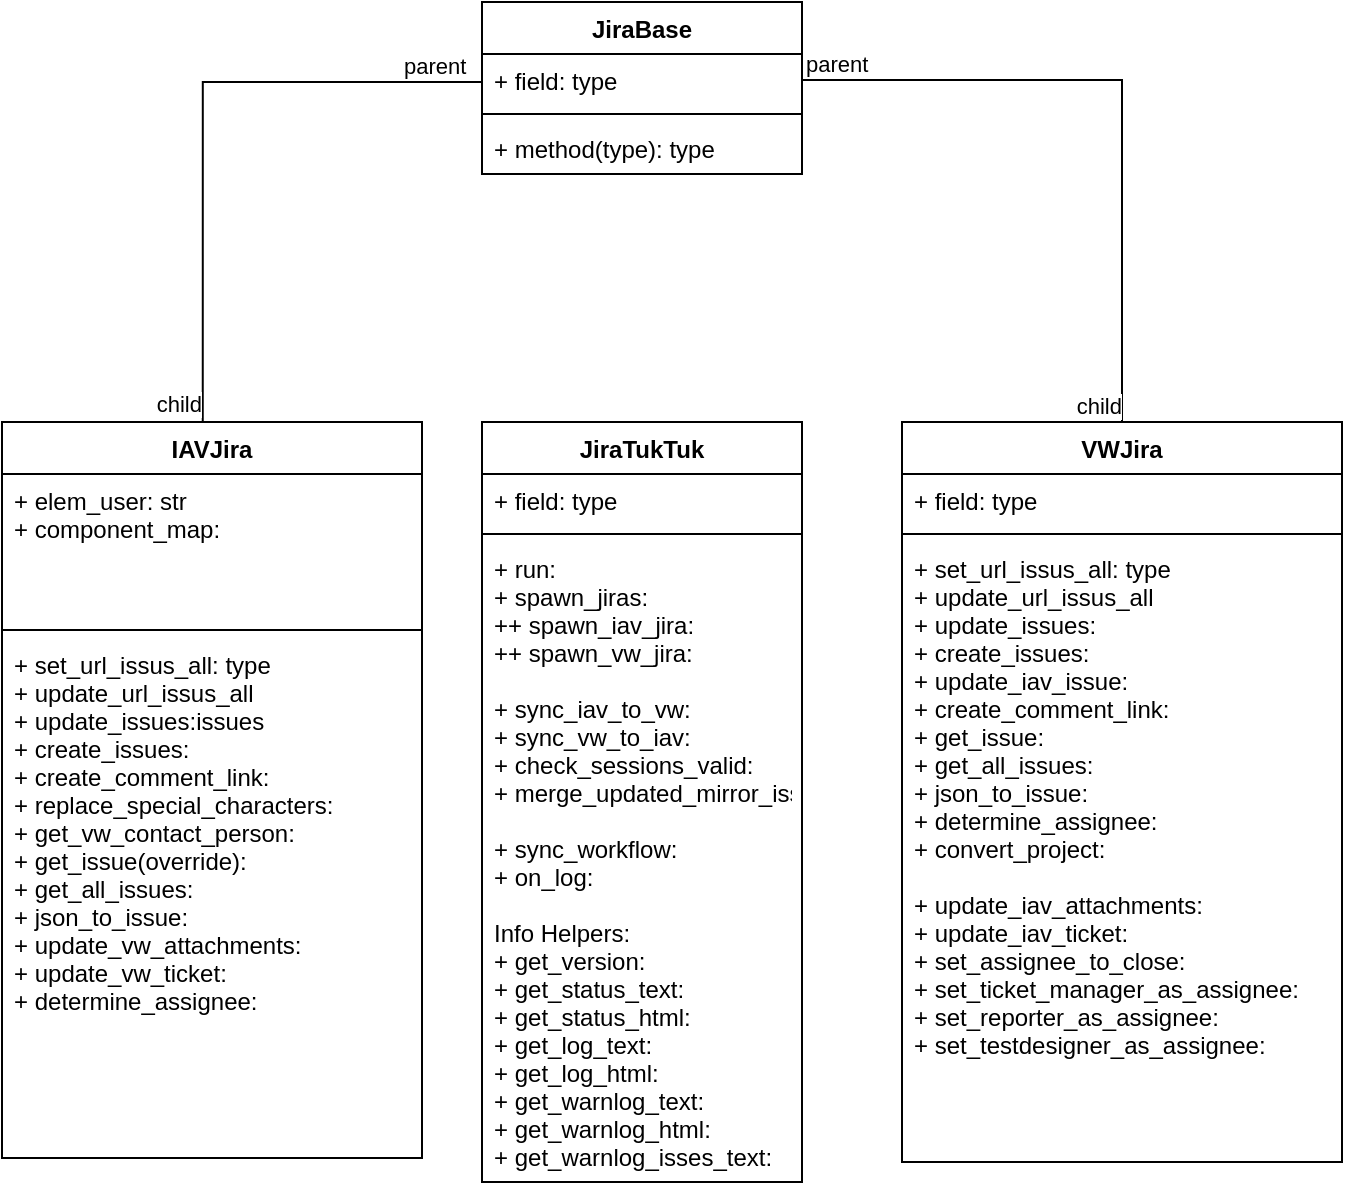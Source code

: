 <mxfile version="20.3.0" type="github">
  <diagram id="PM3H5B-v9-ui1oOpPCnI" name="Seite-1">
    <mxGraphModel dx="840" dy="658" grid="1" gridSize="10" guides="1" tooltips="1" connect="1" arrows="1" fold="1" page="1" pageScale="1" pageWidth="827" pageHeight="1169" math="0" shadow="0">
      <root>
        <mxCell id="0" />
        <mxCell id="1" parent="0" />
        <mxCell id="UGrRr01mG37VJURYtl3c-5" value="IAVJira" style="swimlane;fontStyle=1;align=center;verticalAlign=top;childLayout=stackLayout;horizontal=1;startSize=26;horizontalStack=0;resizeParent=1;resizeParentMax=0;resizeLast=0;collapsible=1;marginBottom=0;" vertex="1" parent="1">
          <mxGeometry x="50" y="410" width="210" height="368" as="geometry">
            <mxRectangle x="170" y="470" width="80" height="30" as="alternateBounds" />
          </mxGeometry>
        </mxCell>
        <mxCell id="UGrRr01mG37VJURYtl3c-6" value="+ elem_user: str&#xa;+ component_map:&#xa;" style="text;strokeColor=none;fillColor=none;align=left;verticalAlign=top;spacingLeft=4;spacingRight=4;overflow=hidden;rotatable=0;points=[[0,0.5],[1,0.5]];portConstraint=eastwest;" vertex="1" parent="UGrRr01mG37VJURYtl3c-5">
          <mxGeometry y="26" width="210" height="74" as="geometry" />
        </mxCell>
        <mxCell id="UGrRr01mG37VJURYtl3c-7" value="" style="line;strokeWidth=1;fillColor=none;align=left;verticalAlign=middle;spacingTop=-1;spacingLeft=3;spacingRight=3;rotatable=0;labelPosition=right;points=[];portConstraint=eastwest;strokeColor=inherit;" vertex="1" parent="UGrRr01mG37VJURYtl3c-5">
          <mxGeometry y="100" width="210" height="8" as="geometry" />
        </mxCell>
        <mxCell id="UGrRr01mG37VJURYtl3c-8" value="+ set_url_issus_all: type&#xa;+ update_url_issus_all&#xa;+ update_issues:issues&#xa;+ create_issues:&#xa;+ create_comment_link:&#xa;+ replace_special_characters:&#xa;+ get_vw_contact_person: &#xa;+ get_issue(override):&#xa;+ get_all_issues:&#xa;+ json_to_issue:&#xa;+ update_vw_attachments:&#xa;+ update_vw_ticket:&#xa;+ determine_assignee:&#xa;&#xa;&#xa;&#xa;&#xa;&#xa;" style="text;strokeColor=none;fillColor=none;align=left;verticalAlign=top;spacingLeft=4;spacingRight=4;overflow=hidden;rotatable=0;points=[[0,0.5],[1,0.5]];portConstraint=eastwest;" vertex="1" parent="UGrRr01mG37VJURYtl3c-5">
          <mxGeometry y="108" width="210" height="260" as="geometry" />
        </mxCell>
        <mxCell id="UGrRr01mG37VJURYtl3c-9" value="JiraBase" style="swimlane;fontStyle=1;align=center;verticalAlign=top;childLayout=stackLayout;horizontal=1;startSize=26;horizontalStack=0;resizeParent=1;resizeParentMax=0;resizeLast=0;collapsible=1;marginBottom=0;" vertex="1" parent="1">
          <mxGeometry x="290" y="200" width="160" height="86" as="geometry" />
        </mxCell>
        <mxCell id="UGrRr01mG37VJURYtl3c-10" value="+ field: type" style="text;strokeColor=none;fillColor=none;align=left;verticalAlign=top;spacingLeft=4;spacingRight=4;overflow=hidden;rotatable=0;points=[[0,0.5],[1,0.5]];portConstraint=eastwest;" vertex="1" parent="UGrRr01mG37VJURYtl3c-9">
          <mxGeometry y="26" width="160" height="26" as="geometry" />
        </mxCell>
        <mxCell id="UGrRr01mG37VJURYtl3c-11" value="" style="line;strokeWidth=1;fillColor=none;align=left;verticalAlign=middle;spacingTop=-1;spacingLeft=3;spacingRight=3;rotatable=0;labelPosition=right;points=[];portConstraint=eastwest;strokeColor=inherit;" vertex="1" parent="UGrRr01mG37VJURYtl3c-9">
          <mxGeometry y="52" width="160" height="8" as="geometry" />
        </mxCell>
        <mxCell id="UGrRr01mG37VJURYtl3c-12" value="+ method(type): type" style="text;strokeColor=none;fillColor=none;align=left;verticalAlign=top;spacingLeft=4;spacingRight=4;overflow=hidden;rotatable=0;points=[[0,0.5],[1,0.5]];portConstraint=eastwest;" vertex="1" parent="UGrRr01mG37VJURYtl3c-9">
          <mxGeometry y="60" width="160" height="26" as="geometry" />
        </mxCell>
        <mxCell id="UGrRr01mG37VJURYtl3c-13" value="JiraTukTuk" style="swimlane;fontStyle=1;align=center;verticalAlign=top;childLayout=stackLayout;horizontal=1;startSize=26;horizontalStack=0;resizeParent=1;resizeParentMax=0;resizeLast=0;collapsible=1;marginBottom=0;" vertex="1" parent="1">
          <mxGeometry x="290" y="410" width="160" height="380" as="geometry" />
        </mxCell>
        <mxCell id="UGrRr01mG37VJURYtl3c-14" value="+ field: type" style="text;strokeColor=none;fillColor=none;align=left;verticalAlign=top;spacingLeft=4;spacingRight=4;overflow=hidden;rotatable=0;points=[[0,0.5],[1,0.5]];portConstraint=eastwest;" vertex="1" parent="UGrRr01mG37VJURYtl3c-13">
          <mxGeometry y="26" width="160" height="26" as="geometry" />
        </mxCell>
        <mxCell id="UGrRr01mG37VJURYtl3c-15" value="" style="line;strokeWidth=1;fillColor=none;align=left;verticalAlign=middle;spacingTop=-1;spacingLeft=3;spacingRight=3;rotatable=0;labelPosition=right;points=[];portConstraint=eastwest;strokeColor=inherit;" vertex="1" parent="UGrRr01mG37VJURYtl3c-13">
          <mxGeometry y="52" width="160" height="8" as="geometry" />
        </mxCell>
        <mxCell id="UGrRr01mG37VJURYtl3c-16" value="+ run:&#xa;+ spawn_jiras:&#xa;++ spawn_iav_jira:&#xa;++ spawn_vw_jira:&#xa;&#xa;+ sync_iav_to_vw:&#xa;+ sync_vw_to_iav:&#xa;+ check_sessions_valid:&#xa;+ merge_updated_mirror_issues:&#xa;&#xa;+ sync_workflow:&#xa;+ on_log:&#xa;&#xa;Info Helpers:&#xa;+ get_version:&#xa;+ get_status_text:&#xa;+ get_status_html:&#xa;+ get_log_text:&#xa;+ get_log_html:&#xa;+ get_warnlog_text:&#xa;+ get_warnlog_html:&#xa;+ get_warnlog_isses_text:&#xa;&#xa;&#xa;Thread helper:&#xa;+ stop:&#xa;&#xa;Empty :&#xa;+ on_request_credentials:&#xa;+ on_auth_success:&#xa;+ on_auth_fail:&#xa;&#xa;&#xa;&#xa;" style="text;strokeColor=none;fillColor=none;align=left;verticalAlign=top;spacingLeft=4;spacingRight=4;overflow=hidden;rotatable=0;points=[[0,0.5],[1,0.5]];portConstraint=eastwest;" vertex="1" parent="UGrRr01mG37VJURYtl3c-13">
          <mxGeometry y="60" width="160" height="320" as="geometry" />
        </mxCell>
        <mxCell id="UGrRr01mG37VJURYtl3c-17" value="VWJira" style="swimlane;fontStyle=1;align=center;verticalAlign=top;childLayout=stackLayout;horizontal=1;startSize=26;horizontalStack=0;resizeParent=1;resizeParentMax=0;resizeLast=0;collapsible=1;marginBottom=0;" vertex="1" parent="1">
          <mxGeometry x="500" y="410" width="220" height="370" as="geometry" />
        </mxCell>
        <mxCell id="UGrRr01mG37VJURYtl3c-18" value="+ field: type" style="text;strokeColor=none;fillColor=none;align=left;verticalAlign=top;spacingLeft=4;spacingRight=4;overflow=hidden;rotatable=0;points=[[0,0.5],[1,0.5]];portConstraint=eastwest;" vertex="1" parent="UGrRr01mG37VJURYtl3c-17">
          <mxGeometry y="26" width="220" height="26" as="geometry" />
        </mxCell>
        <mxCell id="UGrRr01mG37VJURYtl3c-19" value="" style="line;strokeWidth=1;fillColor=none;align=left;verticalAlign=middle;spacingTop=-1;spacingLeft=3;spacingRight=3;rotatable=0;labelPosition=right;points=[];portConstraint=eastwest;strokeColor=inherit;" vertex="1" parent="UGrRr01mG37VJURYtl3c-17">
          <mxGeometry y="52" width="220" height="8" as="geometry" />
        </mxCell>
        <mxCell id="UGrRr01mG37VJURYtl3c-20" value="+ set_url_issus_all: type&#xa;+ update_url_issus_all&#xa;+ update_issues:&#xa;+ create_issues:&#xa;+ update_iav_issue:&#xa;+ create_comment_link:&#xa;+ get_issue:&#xa;+ get_all_issues:&#xa;+ json_to_issue:&#xa;+ determine_assignee:&#xa;+ convert_project:&#xa;&#xa;+ update_iav_attachments:&#xa;+ update_iav_ticket:&#xa;+ set_assignee_to_close:&#xa;+ set_ticket_manager_as_assignee:&#xa;+ set_reporter_as_assignee:&#xa;+ set_testdesigner_as_assignee:&#xa;&#xa;" style="text;strokeColor=none;fillColor=none;align=left;verticalAlign=top;spacingLeft=4;spacingRight=4;overflow=hidden;rotatable=0;points=[[0,0.5],[1,0.5]];portConstraint=eastwest;fontStyle=0" vertex="1" parent="UGrRr01mG37VJURYtl3c-17">
          <mxGeometry y="60" width="220" height="310" as="geometry" />
        </mxCell>
        <mxCell id="UGrRr01mG37VJURYtl3c-22" value="" style="endArrow=none;html=1;edgeStyle=orthogonalEdgeStyle;rounded=0;entryX=0.478;entryY=0;entryDx=0;entryDy=0;entryPerimeter=0;" edge="1" parent="1" target="UGrRr01mG37VJURYtl3c-5">
          <mxGeometry relative="1" as="geometry">
            <mxPoint x="290" y="240" as="sourcePoint" />
            <mxPoint x="350" y="360" as="targetPoint" />
            <Array as="points">
              <mxPoint x="150" y="240" />
            </Array>
          </mxGeometry>
        </mxCell>
        <mxCell id="UGrRr01mG37VJURYtl3c-23" value="parent" style="edgeLabel;resizable=0;html=1;align=left;verticalAlign=bottom;" connectable="0" vertex="1" parent="UGrRr01mG37VJURYtl3c-22">
          <mxGeometry x="-1" relative="1" as="geometry">
            <mxPoint x="-41" as="offset" />
          </mxGeometry>
        </mxCell>
        <mxCell id="UGrRr01mG37VJURYtl3c-24" value="child" style="edgeLabel;resizable=0;html=1;align=right;verticalAlign=bottom;" connectable="0" vertex="1" parent="UGrRr01mG37VJURYtl3c-22">
          <mxGeometry x="1" relative="1" as="geometry" />
        </mxCell>
        <mxCell id="UGrRr01mG37VJURYtl3c-25" value="" style="endArrow=none;html=1;edgeStyle=orthogonalEdgeStyle;rounded=0;exitX=1;exitY=0.5;exitDx=0;exitDy=0;entryX=0.5;entryY=0;entryDx=0;entryDy=0;" edge="1" parent="1" source="UGrRr01mG37VJURYtl3c-10" target="UGrRr01mG37VJURYtl3c-17">
          <mxGeometry relative="1" as="geometry">
            <mxPoint x="560" y="330" as="sourcePoint" />
            <mxPoint x="720" y="330" as="targetPoint" />
            <Array as="points">
              <mxPoint x="610" y="239" />
            </Array>
          </mxGeometry>
        </mxCell>
        <mxCell id="UGrRr01mG37VJURYtl3c-26" value="parent" style="edgeLabel;resizable=0;html=1;align=left;verticalAlign=bottom;" connectable="0" vertex="1" parent="UGrRr01mG37VJURYtl3c-25">
          <mxGeometry x="-1" relative="1" as="geometry" />
        </mxCell>
        <mxCell id="UGrRr01mG37VJURYtl3c-27" value="child" style="edgeLabel;resizable=0;html=1;align=right;verticalAlign=bottom;" connectable="0" vertex="1" parent="UGrRr01mG37VJURYtl3c-25">
          <mxGeometry x="1" relative="1" as="geometry" />
        </mxCell>
      </root>
    </mxGraphModel>
  </diagram>
</mxfile>

